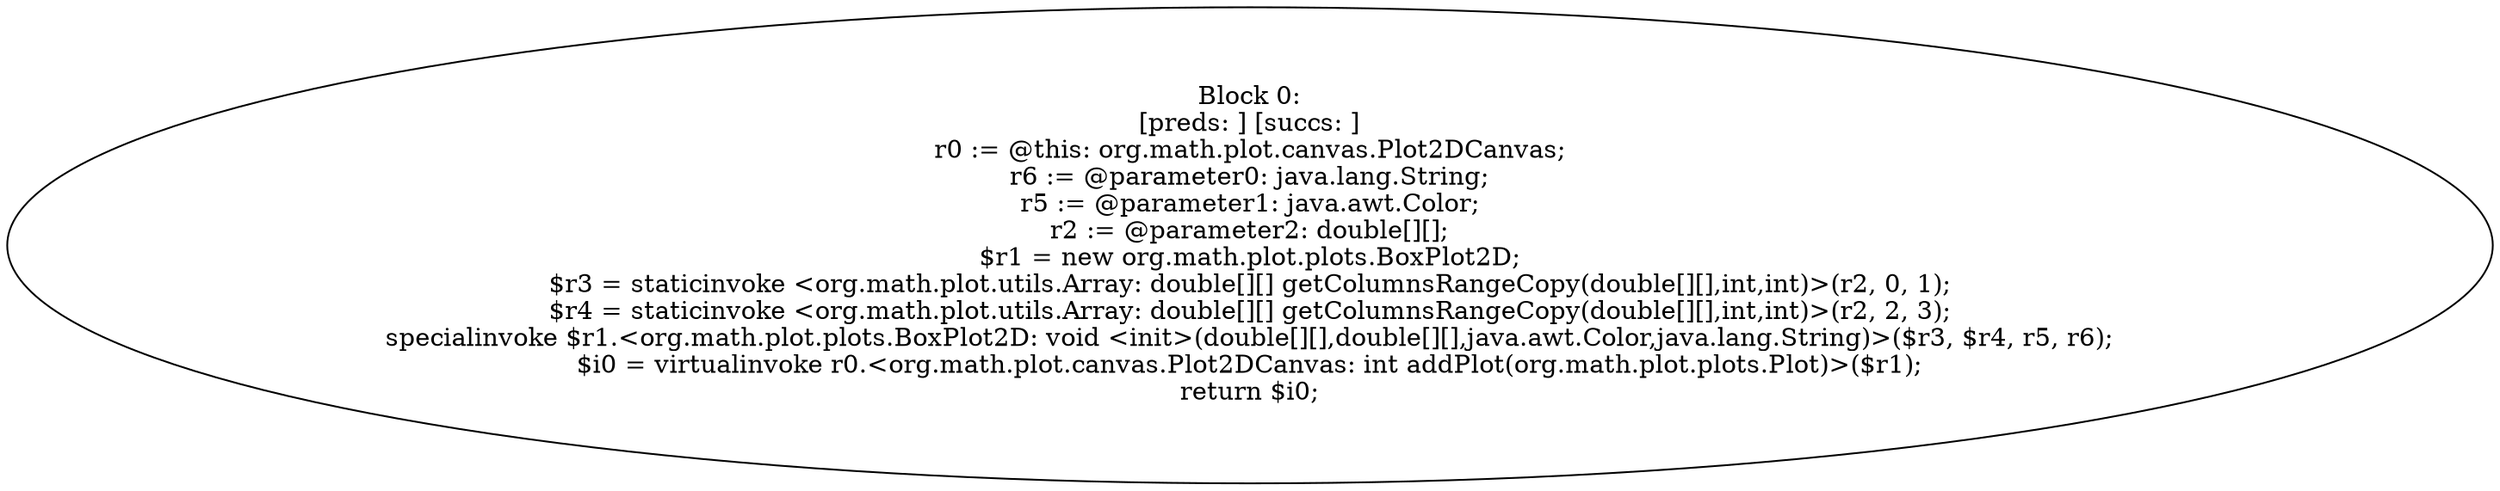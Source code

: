 digraph "unitGraph" {
    "Block 0:
[preds: ] [succs: ]
r0 := @this: org.math.plot.canvas.Plot2DCanvas;
r6 := @parameter0: java.lang.String;
r5 := @parameter1: java.awt.Color;
r2 := @parameter2: double[][];
$r1 = new org.math.plot.plots.BoxPlot2D;
$r3 = staticinvoke <org.math.plot.utils.Array: double[][] getColumnsRangeCopy(double[][],int,int)>(r2, 0, 1);
$r4 = staticinvoke <org.math.plot.utils.Array: double[][] getColumnsRangeCopy(double[][],int,int)>(r2, 2, 3);
specialinvoke $r1.<org.math.plot.plots.BoxPlot2D: void <init>(double[][],double[][],java.awt.Color,java.lang.String)>($r3, $r4, r5, r6);
$i0 = virtualinvoke r0.<org.math.plot.canvas.Plot2DCanvas: int addPlot(org.math.plot.plots.Plot)>($r1);
return $i0;
"
}
